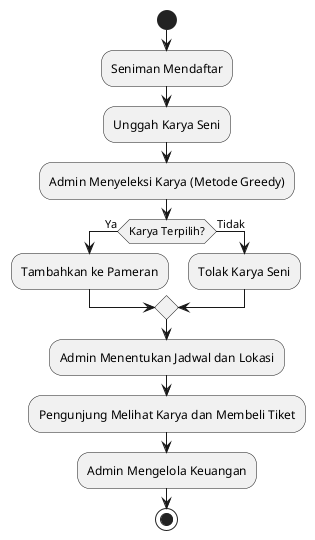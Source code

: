@startuml
start
:Seniman Mendaftar;
:Unggah Karya Seni;
:Admin Menyeleksi Karya (Metode Greedy);
if (Karya Terpilih?) then (Ya)
  :Tambahkan ke Pameran;
else (Tidak)
  :Tolak Karya Seni;
endif
:Admin Menentukan Jadwal dan Lokasi;
:Pengunjung Melihat Karya dan Membeli Tiket;
:Admin Mengelola Keuangan;
stop
@enduml